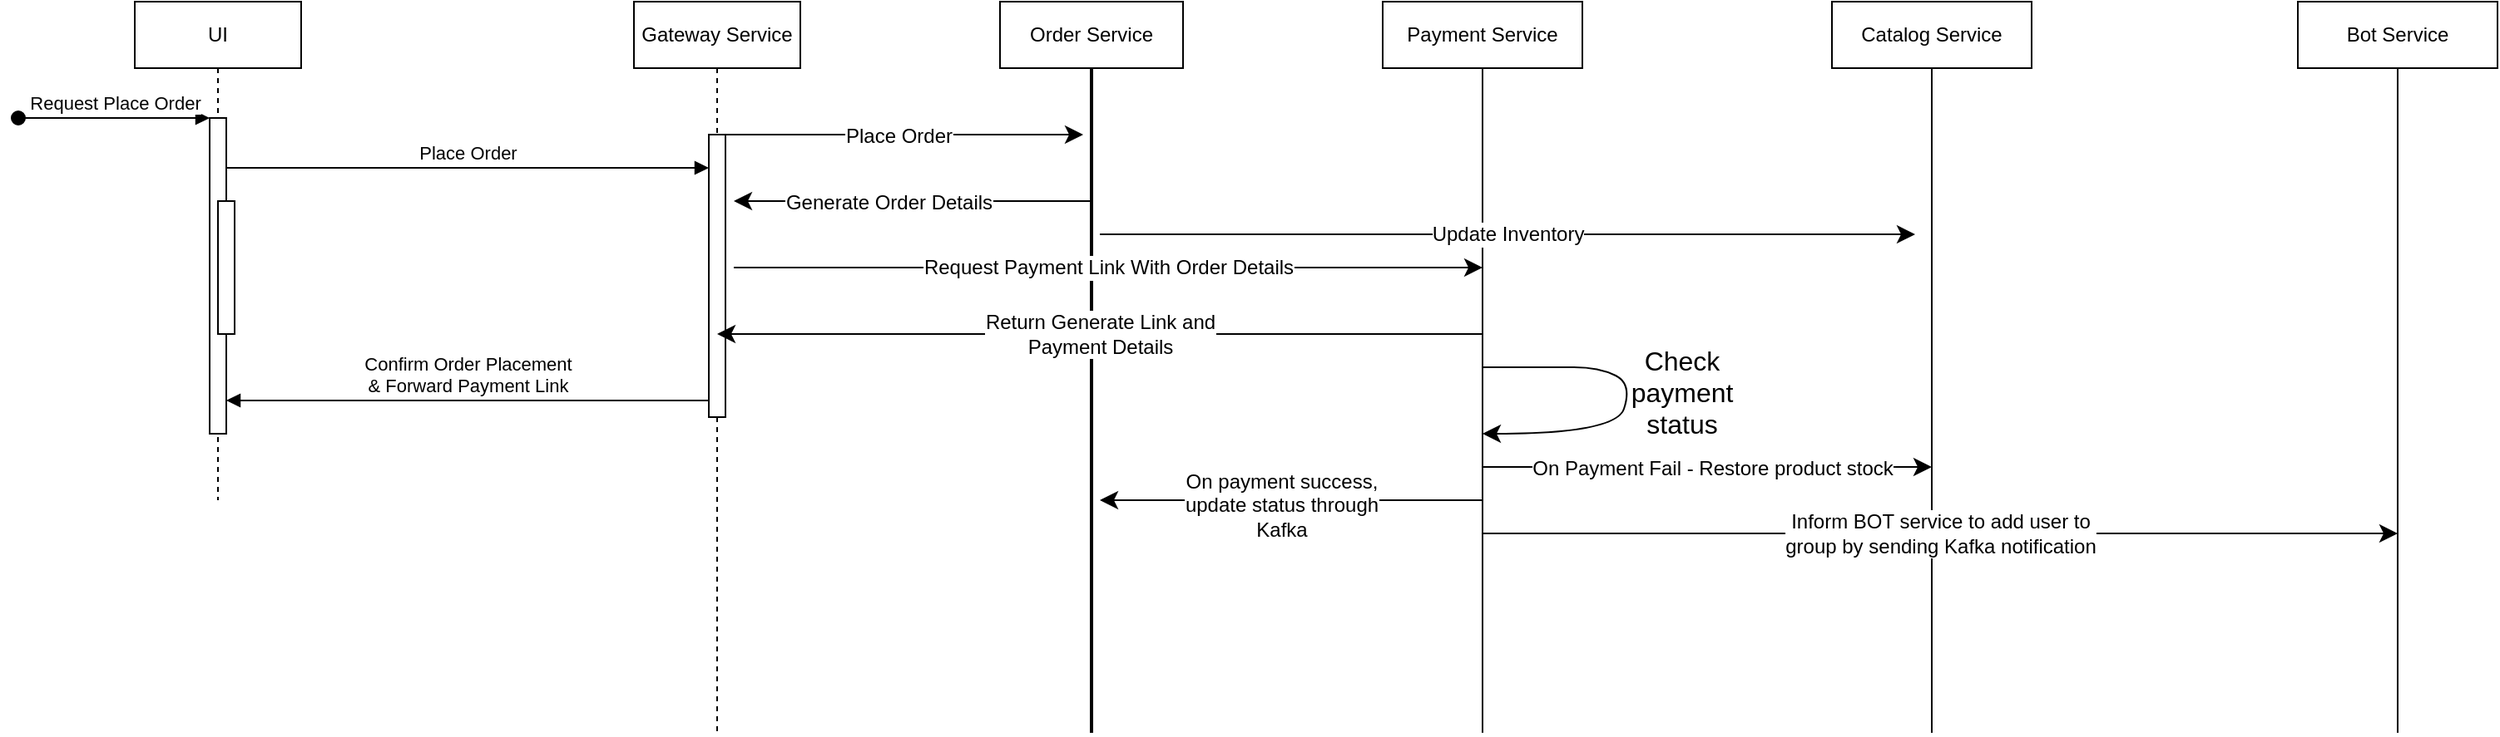 <mxfile version="24.2.5" type="github">
  <diagram name="Page-1" id="2YBvvXClWsGukQMizWep">
    <mxGraphModel dx="2652" dy="868" grid="1" gridSize="10" guides="1" tooltips="1" connect="1" arrows="1" fold="1" page="1" pageScale="1" pageWidth="850" pageHeight="1100" math="0" shadow="0">
      <root>
        <mxCell id="0" />
        <mxCell id="1" parent="0" />
        <mxCell id="aM9ryv3xv72pqoxQDRHE-1" value="UI" style="shape=umlLifeline;perimeter=lifelinePerimeter;whiteSpace=wrap;html=1;container=0;dropTarget=0;collapsible=0;recursiveResize=0;outlineConnect=0;portConstraint=eastwest;newEdgeStyle={&quot;edgeStyle&quot;:&quot;elbowEdgeStyle&quot;,&quot;elbow&quot;:&quot;vertical&quot;,&quot;curved&quot;:0,&quot;rounded&quot;:0};" parent="1" vertex="1">
          <mxGeometry x="40" y="40" width="100" height="300" as="geometry" />
        </mxCell>
        <mxCell id="aM9ryv3xv72pqoxQDRHE-2" value="" style="html=1;points=[];perimeter=orthogonalPerimeter;outlineConnect=0;targetShapes=umlLifeline;portConstraint=eastwest;newEdgeStyle={&quot;edgeStyle&quot;:&quot;elbowEdgeStyle&quot;,&quot;elbow&quot;:&quot;vertical&quot;,&quot;curved&quot;:0,&quot;rounded&quot;:0};" parent="aM9ryv3xv72pqoxQDRHE-1" vertex="1">
          <mxGeometry x="45" y="70" width="10" height="190" as="geometry" />
        </mxCell>
        <mxCell id="aM9ryv3xv72pqoxQDRHE-3" value="Request Place Order" style="html=1;verticalAlign=bottom;startArrow=oval;endArrow=block;startSize=8;edgeStyle=elbowEdgeStyle;elbow=vertical;curved=0;rounded=0;" parent="aM9ryv3xv72pqoxQDRHE-1" target="aM9ryv3xv72pqoxQDRHE-2" edge="1">
          <mxGeometry relative="1" as="geometry">
            <mxPoint x="-70" y="70" as="sourcePoint" />
          </mxGeometry>
        </mxCell>
        <mxCell id="aM9ryv3xv72pqoxQDRHE-4" value="" style="html=1;points=[];perimeter=orthogonalPerimeter;outlineConnect=0;targetShapes=umlLifeline;portConstraint=eastwest;newEdgeStyle={&quot;edgeStyle&quot;:&quot;elbowEdgeStyle&quot;,&quot;elbow&quot;:&quot;vertical&quot;,&quot;curved&quot;:0,&quot;rounded&quot;:0};" parent="aM9ryv3xv72pqoxQDRHE-1" vertex="1">
          <mxGeometry x="50" y="120" width="10" height="80" as="geometry" />
        </mxCell>
        <mxCell id="aM9ryv3xv72pqoxQDRHE-5" value="Gateway Service" style="shape=umlLifeline;perimeter=lifelinePerimeter;whiteSpace=wrap;html=1;container=0;dropTarget=0;collapsible=0;recursiveResize=0;outlineConnect=0;portConstraint=eastwest;newEdgeStyle={&quot;edgeStyle&quot;:&quot;elbowEdgeStyle&quot;,&quot;elbow&quot;:&quot;vertical&quot;,&quot;curved&quot;:0,&quot;rounded&quot;:0};" parent="1" vertex="1">
          <mxGeometry x="340" y="40" width="100" height="440" as="geometry" />
        </mxCell>
        <mxCell id="aM9ryv3xv72pqoxQDRHE-6" value="" style="html=1;points=[];perimeter=orthogonalPerimeter;outlineConnect=0;targetShapes=umlLifeline;portConstraint=eastwest;newEdgeStyle={&quot;edgeStyle&quot;:&quot;elbowEdgeStyle&quot;,&quot;elbow&quot;:&quot;vertical&quot;,&quot;curved&quot;:0,&quot;rounded&quot;:0};" parent="aM9ryv3xv72pqoxQDRHE-5" vertex="1">
          <mxGeometry x="45" y="80" width="10" height="170" as="geometry" />
        </mxCell>
        <mxCell id="aM9ryv3xv72pqoxQDRHE-7" value="Place Order" style="html=1;verticalAlign=bottom;endArrow=block;edgeStyle=elbowEdgeStyle;elbow=vertical;curved=0;rounded=0;" parent="1" source="aM9ryv3xv72pqoxQDRHE-2" target="aM9ryv3xv72pqoxQDRHE-6" edge="1">
          <mxGeometry relative="1" as="geometry">
            <mxPoint x="195" y="130" as="sourcePoint" />
            <Array as="points">
              <mxPoint x="230" y="140" />
              <mxPoint x="180" y="120" />
            </Array>
          </mxGeometry>
        </mxCell>
        <mxCell id="aM9ryv3xv72pqoxQDRHE-9" value="Confirm Order Placement&lt;div&gt;&amp;amp; Forward Payment Link&lt;/div&gt;" style="html=1;verticalAlign=bottom;endArrow=block;edgeStyle=elbowEdgeStyle;elbow=vertical;curved=0;rounded=0;" parent="1" source="aM9ryv3xv72pqoxQDRHE-6" edge="1">
          <mxGeometry relative="1" as="geometry">
            <mxPoint x="175" y="160" as="sourcePoint" />
            <Array as="points">
              <mxPoint x="290" y="280" />
              <mxPoint x="190" y="160" />
            </Array>
            <mxPoint x="95" y="280" as="targetPoint" />
          </mxGeometry>
        </mxCell>
        <mxCell id="wiBz7AC0jUXsu6t4ET3I-1" value="Order Service" style="rounded=0;whiteSpace=wrap;html=1;" vertex="1" parent="1">
          <mxGeometry x="560" y="40" width="110" height="40" as="geometry" />
        </mxCell>
        <mxCell id="wiBz7AC0jUXsu6t4ET3I-4" value="" style="line;strokeWidth=2;direction=south;html=1;" vertex="1" parent="1">
          <mxGeometry x="610" y="80" width="10" height="400" as="geometry" />
        </mxCell>
        <mxCell id="wiBz7AC0jUXsu6t4ET3I-6" value="" style="endArrow=classic;html=1;rounded=0;fontSize=12;startSize=8;endSize=8;curved=1;" edge="1" parent="1">
          <mxGeometry relative="1" as="geometry">
            <mxPoint x="390" y="120" as="sourcePoint" />
            <mxPoint x="610" y="120" as="targetPoint" />
          </mxGeometry>
        </mxCell>
        <mxCell id="wiBz7AC0jUXsu6t4ET3I-7" value="Label" style="edgeLabel;resizable=0;html=1;fontSize=12;;align=center;verticalAlign=middle;" connectable="0" vertex="1" parent="wiBz7AC0jUXsu6t4ET3I-6">
          <mxGeometry relative="1" as="geometry" />
        </mxCell>
        <mxCell id="wiBz7AC0jUXsu6t4ET3I-9" value="Place Order" style="edgeLabel;html=1;align=center;verticalAlign=middle;resizable=0;points=[];fontSize=12;" vertex="1" connectable="0" parent="wiBz7AC0jUXsu6t4ET3I-6">
          <mxGeometry x="-0.014" y="-1" relative="1" as="geometry">
            <mxPoint as="offset" />
          </mxGeometry>
        </mxCell>
        <mxCell id="wiBz7AC0jUXsu6t4ET3I-10" value="Payment Service" style="rounded=0;whiteSpace=wrap;html=1;" vertex="1" parent="1">
          <mxGeometry x="790" y="40" width="120" height="40" as="geometry" />
        </mxCell>
        <mxCell id="wiBz7AC0jUXsu6t4ET3I-11" value="" style="endArrow=none;html=1;rounded=0;fontSize=12;startSize=8;endSize=8;curved=1;" edge="1" parent="1">
          <mxGeometry width="50" height="50" relative="1" as="geometry">
            <mxPoint x="850" y="480" as="sourcePoint" />
            <mxPoint x="850" y="80" as="targetPoint" />
          </mxGeometry>
        </mxCell>
        <mxCell id="wiBz7AC0jUXsu6t4ET3I-12" value="" style="endArrow=classic;html=1;rounded=0;fontSize=12;startSize=8;endSize=8;curved=1;exitX=0.25;exitY=0.5;exitDx=0;exitDy=0;exitPerimeter=0;" edge="1" parent="1">
          <mxGeometry relative="1" as="geometry">
            <mxPoint x="615" y="160" as="sourcePoint" />
            <mxPoint x="400" y="160" as="targetPoint" />
          </mxGeometry>
        </mxCell>
        <mxCell id="wiBz7AC0jUXsu6t4ET3I-13" value="Label" style="edgeLabel;resizable=0;html=1;fontSize=12;;align=center;verticalAlign=middle;" connectable="0" vertex="1" parent="wiBz7AC0jUXsu6t4ET3I-12">
          <mxGeometry relative="1" as="geometry" />
        </mxCell>
        <mxCell id="wiBz7AC0jUXsu6t4ET3I-14" value="Generate Order Details" style="edgeLabel;html=1;align=center;verticalAlign=middle;resizable=0;points=[];fontSize=12;" vertex="1" connectable="0" parent="wiBz7AC0jUXsu6t4ET3I-12">
          <mxGeometry x="0.135" y="1" relative="1" as="geometry">
            <mxPoint as="offset" />
          </mxGeometry>
        </mxCell>
        <mxCell id="wiBz7AC0jUXsu6t4ET3I-15" value="" style="endArrow=classic;html=1;rounded=0;fontSize=12;startSize=8;endSize=8;curved=1;" edge="1" parent="1">
          <mxGeometry relative="1" as="geometry">
            <mxPoint x="400" y="200" as="sourcePoint" />
            <mxPoint x="850" y="200" as="targetPoint" />
          </mxGeometry>
        </mxCell>
        <mxCell id="wiBz7AC0jUXsu6t4ET3I-16" value="Request Payment Link With Order Details" style="edgeLabel;resizable=0;html=1;fontSize=12;;align=center;verticalAlign=middle;" connectable="0" vertex="1" parent="wiBz7AC0jUXsu6t4ET3I-15">
          <mxGeometry relative="1" as="geometry" />
        </mxCell>
        <mxCell id="wiBz7AC0jUXsu6t4ET3I-17" value="" style="endArrow=classic;html=1;rounded=0;fontSize=12;startSize=8;endSize=8;curved=1;" edge="1" parent="1" target="aM9ryv3xv72pqoxQDRHE-5">
          <mxGeometry relative="1" as="geometry">
            <mxPoint x="850" y="240" as="sourcePoint" />
            <mxPoint x="620" y="240" as="targetPoint" />
          </mxGeometry>
        </mxCell>
        <mxCell id="wiBz7AC0jUXsu6t4ET3I-18" value="Return Generate Link and&lt;div&gt;Payment Details&lt;/div&gt;" style="edgeLabel;resizable=0;html=1;fontSize=12;;align=center;verticalAlign=middle;" connectable="0" vertex="1" parent="wiBz7AC0jUXsu6t4ET3I-17">
          <mxGeometry relative="1" as="geometry" />
        </mxCell>
        <mxCell id="wiBz7AC0jUXsu6t4ET3I-19" value="" style="curved=1;endArrow=classic;html=1;rounded=0;fontSize=12;startSize=8;endSize=8;" edge="1" parent="1">
          <mxGeometry width="50" height="50" relative="1" as="geometry">
            <mxPoint x="850" y="260" as="sourcePoint" />
            <mxPoint x="850" y="300" as="targetPoint" />
            <Array as="points">
              <mxPoint x="890" y="260" />
              <mxPoint x="920" y="260" />
              <mxPoint x="940" y="270" />
              <mxPoint x="930" y="300" />
            </Array>
          </mxGeometry>
        </mxCell>
        <mxCell id="wiBz7AC0jUXsu6t4ET3I-25" value="Check payment status" style="text;html=1;align=center;verticalAlign=middle;whiteSpace=wrap;rounded=0;fontSize=16;" vertex="1" parent="1">
          <mxGeometry x="920" y="240" width="100" height="70" as="geometry" />
        </mxCell>
        <mxCell id="wiBz7AC0jUXsu6t4ET3I-26" value="" style="endArrow=classic;html=1;rounded=0;fontSize=12;startSize=8;endSize=8;curved=1;entryX=0.9;entryY=0;entryDx=0;entryDy=0;entryPerimeter=0;" edge="1" parent="1">
          <mxGeometry relative="1" as="geometry">
            <mxPoint x="850" y="340" as="sourcePoint" />
            <mxPoint x="620" y="340" as="targetPoint" />
            <Array as="points">
              <mxPoint x="810" y="340" />
            </Array>
          </mxGeometry>
        </mxCell>
        <mxCell id="wiBz7AC0jUXsu6t4ET3I-27" value="Label" style="edgeLabel;resizable=0;html=1;fontSize=12;;align=center;verticalAlign=middle;" connectable="0" vertex="1" parent="wiBz7AC0jUXsu6t4ET3I-26">
          <mxGeometry relative="1" as="geometry" />
        </mxCell>
        <mxCell id="wiBz7AC0jUXsu6t4ET3I-28" value="On payment success,&lt;div&gt;update status through&lt;/div&gt;&lt;div&gt;Kafka&lt;/div&gt;" style="edgeLabel;html=1;align=center;verticalAlign=middle;resizable=0;points=[];fontSize=12;" vertex="1" connectable="0" parent="wiBz7AC0jUXsu6t4ET3I-26">
          <mxGeometry x="0.053" y="3" relative="1" as="geometry">
            <mxPoint as="offset" />
          </mxGeometry>
        </mxCell>
        <mxCell id="wiBz7AC0jUXsu6t4ET3I-31" value="Catalog Service" style="rounded=0;whiteSpace=wrap;html=1;" vertex="1" parent="1">
          <mxGeometry x="1060" y="40" width="120" height="40" as="geometry" />
        </mxCell>
        <mxCell id="wiBz7AC0jUXsu6t4ET3I-32" value="" style="endArrow=none;html=1;rounded=0;fontSize=12;startSize=8;endSize=8;curved=1;" edge="1" parent="1">
          <mxGeometry width="50" height="50" relative="1" as="geometry">
            <mxPoint x="1120" y="480" as="sourcePoint" />
            <mxPoint x="1120" y="80" as="targetPoint" />
          </mxGeometry>
        </mxCell>
        <mxCell id="wiBz7AC0jUXsu6t4ET3I-37" value="" style="endArrow=classic;html=1;rounded=0;fontSize=12;startSize=8;endSize=8;curved=1;" edge="1" parent="1">
          <mxGeometry relative="1" as="geometry">
            <mxPoint x="620" y="180" as="sourcePoint" />
            <mxPoint x="1110" y="180" as="targetPoint" />
          </mxGeometry>
        </mxCell>
        <mxCell id="wiBz7AC0jUXsu6t4ET3I-38" value="Update Inventory" style="edgeLabel;resizable=0;html=1;fontSize=12;;align=center;verticalAlign=middle;" connectable="0" vertex="1" parent="wiBz7AC0jUXsu6t4ET3I-37">
          <mxGeometry relative="1" as="geometry" />
        </mxCell>
        <mxCell id="wiBz7AC0jUXsu6t4ET3I-39" value="" style="endArrow=classic;html=1;rounded=0;fontSize=12;startSize=8;endSize=8;curved=1;" edge="1" parent="1">
          <mxGeometry relative="1" as="geometry">
            <mxPoint x="850" y="320" as="sourcePoint" />
            <mxPoint x="1120" y="320" as="targetPoint" />
          </mxGeometry>
        </mxCell>
        <mxCell id="wiBz7AC0jUXsu6t4ET3I-40" value="Label" style="edgeLabel;resizable=0;html=1;fontSize=12;;align=center;verticalAlign=middle;" connectable="0" vertex="1" parent="wiBz7AC0jUXsu6t4ET3I-39">
          <mxGeometry relative="1" as="geometry" />
        </mxCell>
        <mxCell id="wiBz7AC0jUXsu6t4ET3I-41" value="On Payment Fail - Restore product stock" style="edgeLabel;html=1;align=center;verticalAlign=middle;resizable=0;points=[];fontSize=12;" vertex="1" connectable="0" parent="wiBz7AC0jUXsu6t4ET3I-39">
          <mxGeometry x="0.022" y="-1" relative="1" as="geometry">
            <mxPoint as="offset" />
          </mxGeometry>
        </mxCell>
        <mxCell id="wiBz7AC0jUXsu6t4ET3I-42" value="Bot Service" style="rounded=0;whiteSpace=wrap;html=1;" vertex="1" parent="1">
          <mxGeometry x="1340" y="40" width="120" height="40" as="geometry" />
        </mxCell>
        <mxCell id="wiBz7AC0jUXsu6t4ET3I-43" value="" style="endArrow=none;html=1;rounded=0;fontSize=12;startSize=8;endSize=8;curved=1;" edge="1" parent="1">
          <mxGeometry width="50" height="50" relative="1" as="geometry">
            <mxPoint x="1400" y="480" as="sourcePoint" />
            <mxPoint x="1400" y="80" as="targetPoint" />
          </mxGeometry>
        </mxCell>
        <mxCell id="wiBz7AC0jUXsu6t4ET3I-45" value="" style="endArrow=classic;html=1;rounded=0;fontSize=12;startSize=8;endSize=8;curved=1;" edge="1" parent="1">
          <mxGeometry relative="1" as="geometry">
            <mxPoint x="850" y="360" as="sourcePoint" />
            <mxPoint x="1400" y="360" as="targetPoint" />
          </mxGeometry>
        </mxCell>
        <mxCell id="wiBz7AC0jUXsu6t4ET3I-46" value="Inform BOT service to add user to&lt;div&gt;group by sending Kafka notification&lt;/div&gt;" style="edgeLabel;resizable=0;html=1;fontSize=12;;align=center;verticalAlign=middle;" connectable="0" vertex="1" parent="wiBz7AC0jUXsu6t4ET3I-45">
          <mxGeometry relative="1" as="geometry" />
        </mxCell>
      </root>
    </mxGraphModel>
  </diagram>
</mxfile>
